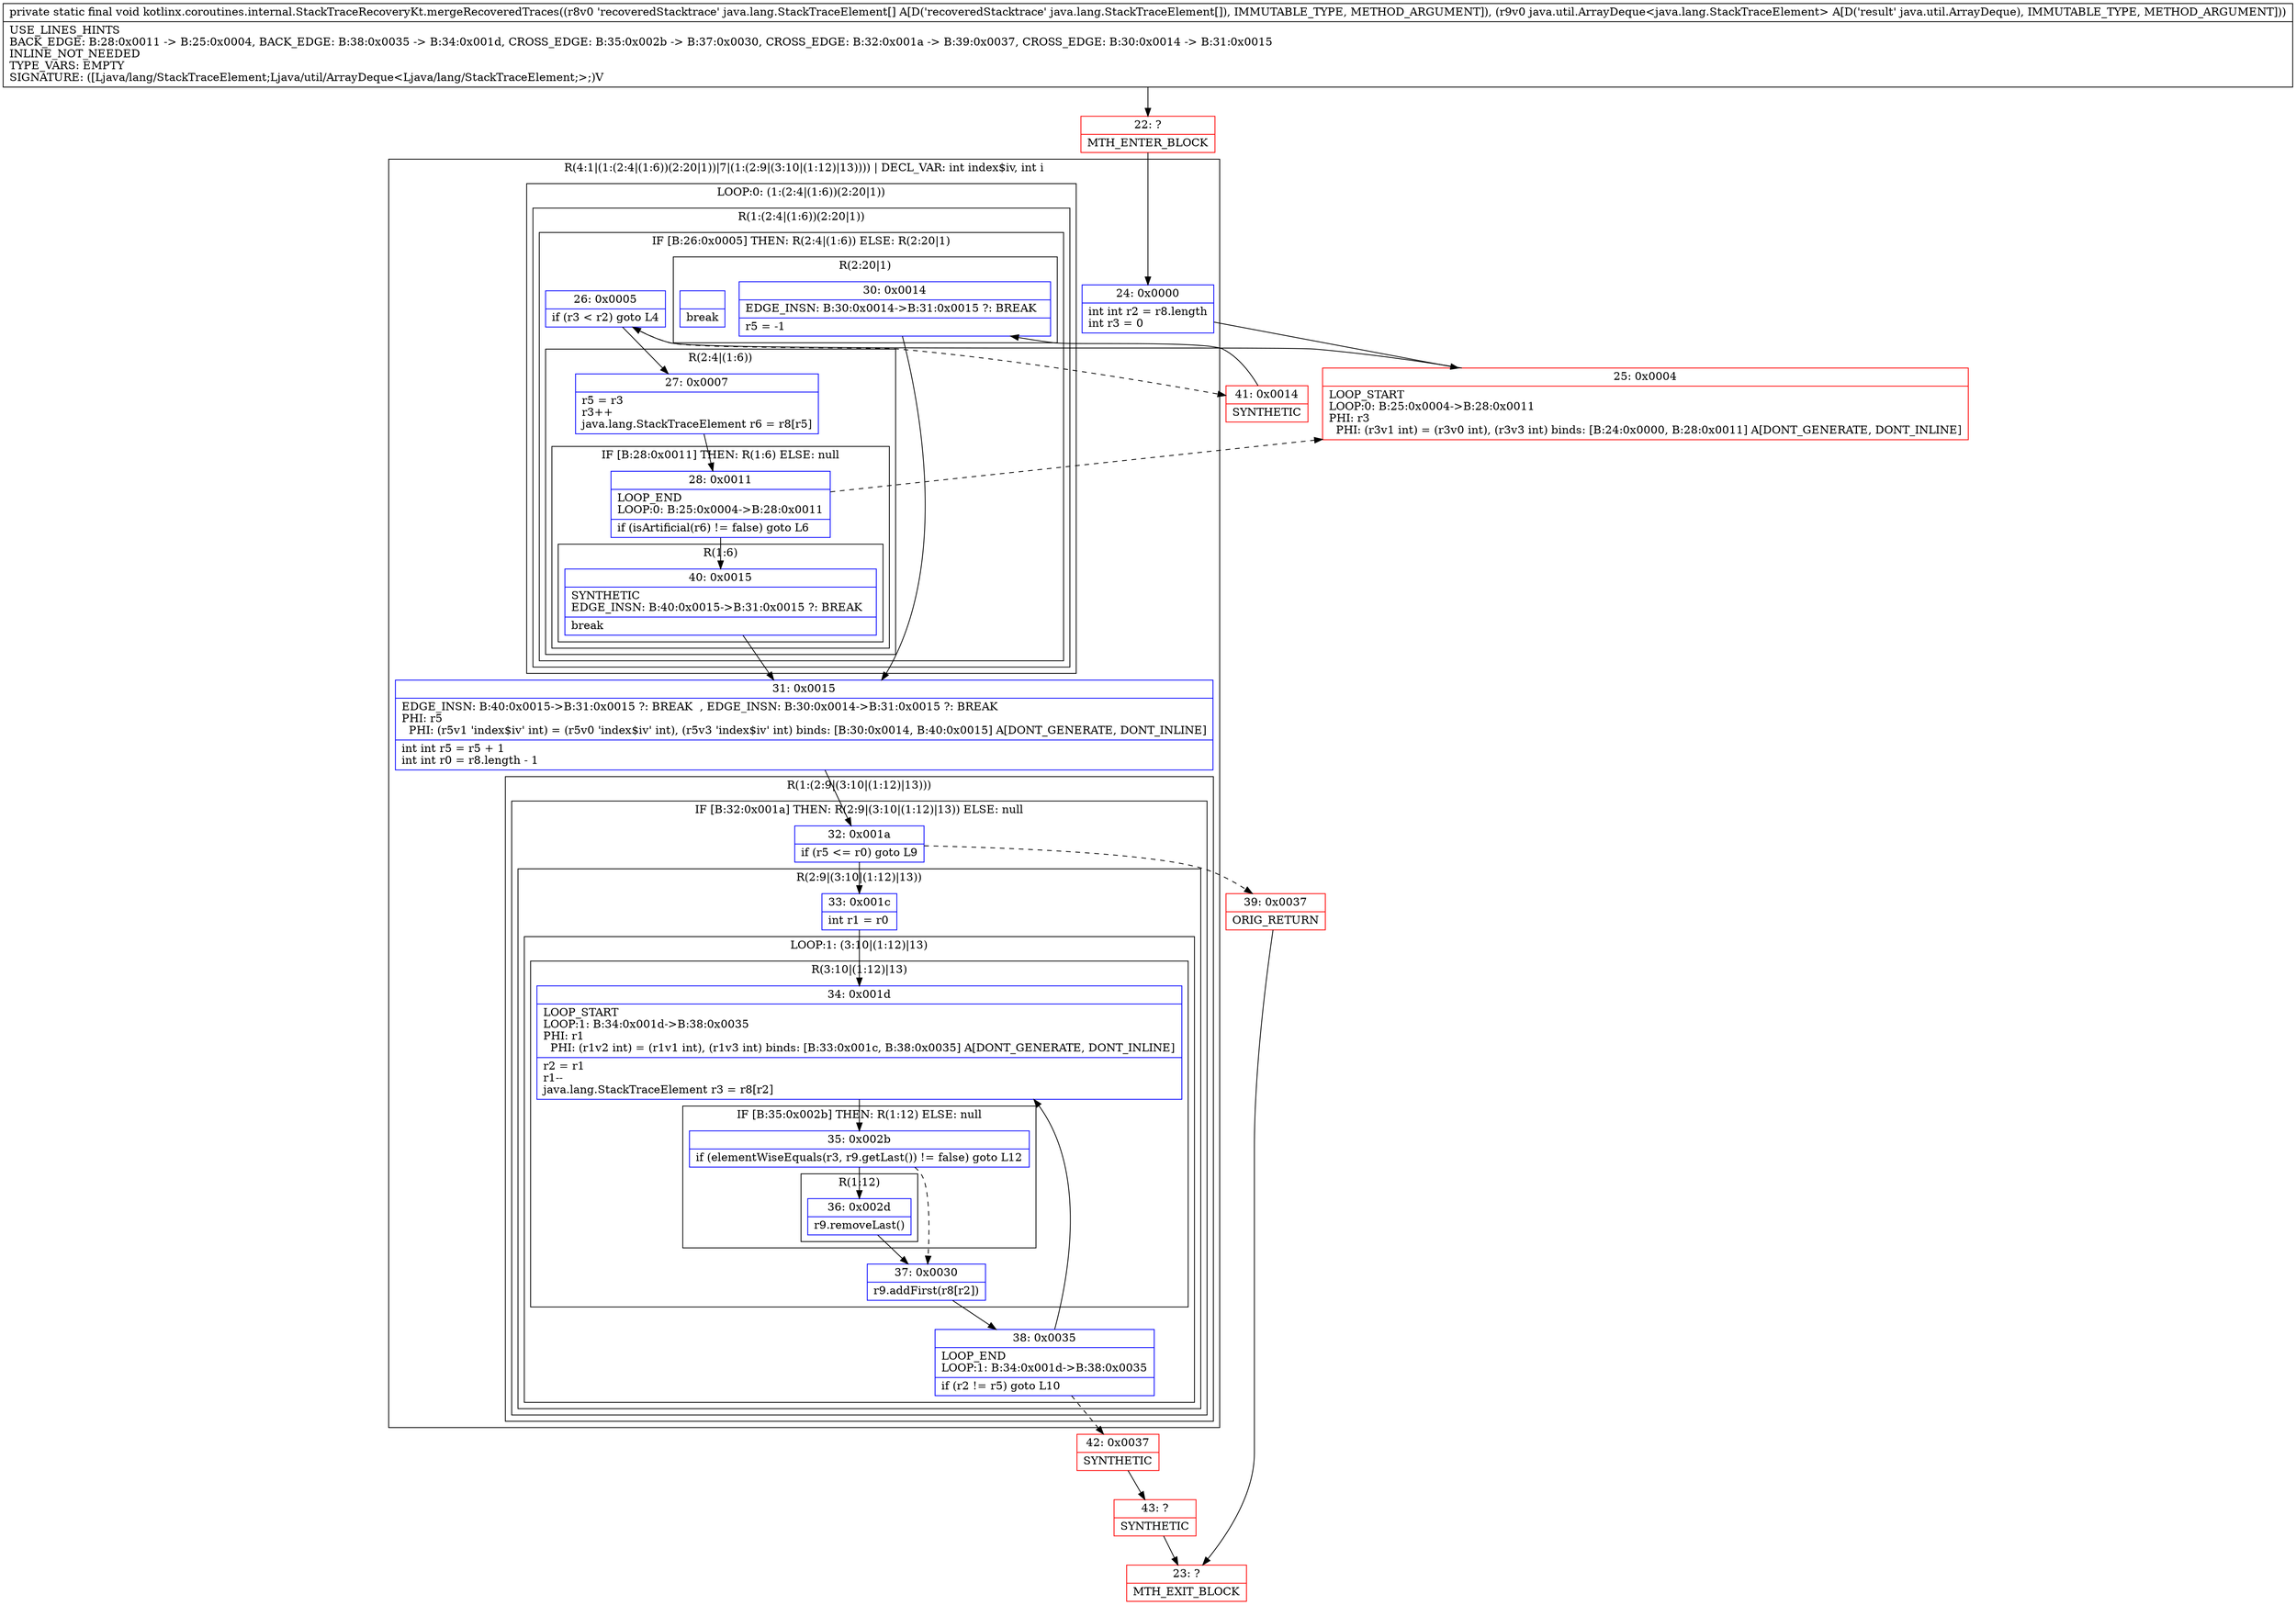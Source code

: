 digraph "CFG forkotlinx.coroutines.internal.StackTraceRecoveryKt.mergeRecoveredTraces([Ljava\/lang\/StackTraceElement;Ljava\/util\/ArrayDeque;)V" {
subgraph cluster_Region_1763608422 {
label = "R(4:1|(1:(2:4|(1:6))(2:20|1))|7|(1:(2:9|(3:10|(1:12)|13)))) | DECL_VAR: int index$iv, int i\l";
node [shape=record,color=blue];
Node_24 [shape=record,label="{24\:\ 0x0000|int int r2 = r8.length\lint r3 = 0\l}"];
subgraph cluster_LoopRegion_878400941 {
label = "LOOP:0: (1:(2:4|(1:6))(2:20|1))";
node [shape=record,color=blue];
subgraph cluster_Region_1308418110 {
label = "R(1:(2:4|(1:6))(2:20|1))";
node [shape=record,color=blue];
subgraph cluster_IfRegion_621530096 {
label = "IF [B:26:0x0005] THEN: R(2:4|(1:6)) ELSE: R(2:20|1)";
node [shape=record,color=blue];
Node_26 [shape=record,label="{26\:\ 0x0005|if (r3 \< r2) goto L4\l}"];
subgraph cluster_Region_1188910760 {
label = "R(2:4|(1:6))";
node [shape=record,color=blue];
Node_27 [shape=record,label="{27\:\ 0x0007|r5 = r3\lr3++\ljava.lang.StackTraceElement r6 = r8[r5]\l}"];
subgraph cluster_IfRegion_138200875 {
label = "IF [B:28:0x0011] THEN: R(1:6) ELSE: null";
node [shape=record,color=blue];
Node_28 [shape=record,label="{28\:\ 0x0011|LOOP_END\lLOOP:0: B:25:0x0004\-\>B:28:0x0011\l|if (isArtificial(r6) != false) goto L6\l}"];
subgraph cluster_Region_1293841093 {
label = "R(1:6)";
node [shape=record,color=blue];
Node_40 [shape=record,label="{40\:\ 0x0015|SYNTHETIC\lEDGE_INSN: B:40:0x0015\-\>B:31:0x0015 ?: BREAK  \l|break\l}"];
}
}
}
subgraph cluster_Region_1880636498 {
label = "R(2:20|1)";
node [shape=record,color=blue];
Node_30 [shape=record,label="{30\:\ 0x0014|EDGE_INSN: B:30:0x0014\-\>B:31:0x0015 ?: BREAK  \l|r5 = \-1\l}"];
Node_InsnContainer_452955911 [shape=record,label="{|break\l}"];
}
}
}
}
Node_31 [shape=record,label="{31\:\ 0x0015|EDGE_INSN: B:40:0x0015\-\>B:31:0x0015 ?: BREAK  , EDGE_INSN: B:30:0x0014\-\>B:31:0x0015 ?: BREAK  \lPHI: r5 \l  PHI: (r5v1 'index$iv' int) = (r5v0 'index$iv' int), (r5v3 'index$iv' int) binds: [B:30:0x0014, B:40:0x0015] A[DONT_GENERATE, DONT_INLINE]\l|int int r5 = r5 + 1\lint int r0 = r8.length \- 1\l}"];
subgraph cluster_Region_1952925640 {
label = "R(1:(2:9|(3:10|(1:12)|13)))";
node [shape=record,color=blue];
subgraph cluster_IfRegion_1839243392 {
label = "IF [B:32:0x001a] THEN: R(2:9|(3:10|(1:12)|13)) ELSE: null";
node [shape=record,color=blue];
Node_32 [shape=record,label="{32\:\ 0x001a|if (r5 \<= r0) goto L9\l}"];
subgraph cluster_Region_978046688 {
label = "R(2:9|(3:10|(1:12)|13))";
node [shape=record,color=blue];
Node_33 [shape=record,label="{33\:\ 0x001c|int r1 = r0\l}"];
subgraph cluster_LoopRegion_378512015 {
label = "LOOP:1: (3:10|(1:12)|13)";
node [shape=record,color=blue];
Node_38 [shape=record,label="{38\:\ 0x0035|LOOP_END\lLOOP:1: B:34:0x001d\-\>B:38:0x0035\l|if (r2 != r5) goto L10\l}"];
subgraph cluster_Region_184590167 {
label = "R(3:10|(1:12)|13)";
node [shape=record,color=blue];
Node_34 [shape=record,label="{34\:\ 0x001d|LOOP_START\lLOOP:1: B:34:0x001d\-\>B:38:0x0035\lPHI: r1 \l  PHI: (r1v2 int) = (r1v1 int), (r1v3 int) binds: [B:33:0x001c, B:38:0x0035] A[DONT_GENERATE, DONT_INLINE]\l|r2 = r1\lr1\-\-\ljava.lang.StackTraceElement r3 = r8[r2]\l}"];
subgraph cluster_IfRegion_1665960471 {
label = "IF [B:35:0x002b] THEN: R(1:12) ELSE: null";
node [shape=record,color=blue];
Node_35 [shape=record,label="{35\:\ 0x002b|if (elementWiseEquals(r3, r9.getLast()) != false) goto L12\l}"];
subgraph cluster_Region_1580246122 {
label = "R(1:12)";
node [shape=record,color=blue];
Node_36 [shape=record,label="{36\:\ 0x002d|r9.removeLast()\l}"];
}
}
Node_37 [shape=record,label="{37\:\ 0x0030|r9.addFirst(r8[r2])\l}"];
}
}
}
}
}
}
Node_22 [shape=record,color=red,label="{22\:\ ?|MTH_ENTER_BLOCK\l}"];
Node_25 [shape=record,color=red,label="{25\:\ 0x0004|LOOP_START\lLOOP:0: B:25:0x0004\-\>B:28:0x0011\lPHI: r3 \l  PHI: (r3v1 int) = (r3v0 int), (r3v3 int) binds: [B:24:0x0000, B:28:0x0011] A[DONT_GENERATE, DONT_INLINE]\l}"];
Node_42 [shape=record,color=red,label="{42\:\ 0x0037|SYNTHETIC\l}"];
Node_43 [shape=record,color=red,label="{43\:\ ?|SYNTHETIC\l}"];
Node_23 [shape=record,color=red,label="{23\:\ ?|MTH_EXIT_BLOCK\l}"];
Node_39 [shape=record,color=red,label="{39\:\ 0x0037|ORIG_RETURN\l}"];
Node_41 [shape=record,color=red,label="{41\:\ 0x0014|SYNTHETIC\l}"];
MethodNode[shape=record,label="{private static final void kotlinx.coroutines.internal.StackTraceRecoveryKt.mergeRecoveredTraces((r8v0 'recoveredStacktrace' java.lang.StackTraceElement[] A[D('recoveredStacktrace' java.lang.StackTraceElement[]), IMMUTABLE_TYPE, METHOD_ARGUMENT]), (r9v0 java.util.ArrayDeque\<java.lang.StackTraceElement\> A[D('result' java.util.ArrayDeque), IMMUTABLE_TYPE, METHOD_ARGUMENT]))  | USE_LINES_HINTS\lBACK_EDGE: B:28:0x0011 \-\> B:25:0x0004, BACK_EDGE: B:38:0x0035 \-\> B:34:0x001d, CROSS_EDGE: B:35:0x002b \-\> B:37:0x0030, CROSS_EDGE: B:32:0x001a \-\> B:39:0x0037, CROSS_EDGE: B:30:0x0014 \-\> B:31:0x0015\lINLINE_NOT_NEEDED\lTYPE_VARS: EMPTY\lSIGNATURE: ([Ljava\/lang\/StackTraceElement;Ljava\/util\/ArrayDeque\<Ljava\/lang\/StackTraceElement;\>;)V\l}"];
MethodNode -> Node_22;Node_24 -> Node_25;
Node_26 -> Node_27;
Node_26 -> Node_41[style=dashed];
Node_27 -> Node_28;
Node_28 -> Node_25[style=dashed];
Node_28 -> Node_40;
Node_40 -> Node_31;
Node_30 -> Node_31;
Node_31 -> Node_32;
Node_32 -> Node_33;
Node_32 -> Node_39[style=dashed];
Node_33 -> Node_34;
Node_38 -> Node_34;
Node_38 -> Node_42[style=dashed];
Node_34 -> Node_35;
Node_35 -> Node_36;
Node_35 -> Node_37[style=dashed];
Node_36 -> Node_37;
Node_37 -> Node_38;
Node_22 -> Node_24;
Node_25 -> Node_26;
Node_42 -> Node_43;
Node_43 -> Node_23;
Node_39 -> Node_23;
Node_41 -> Node_30;
}

